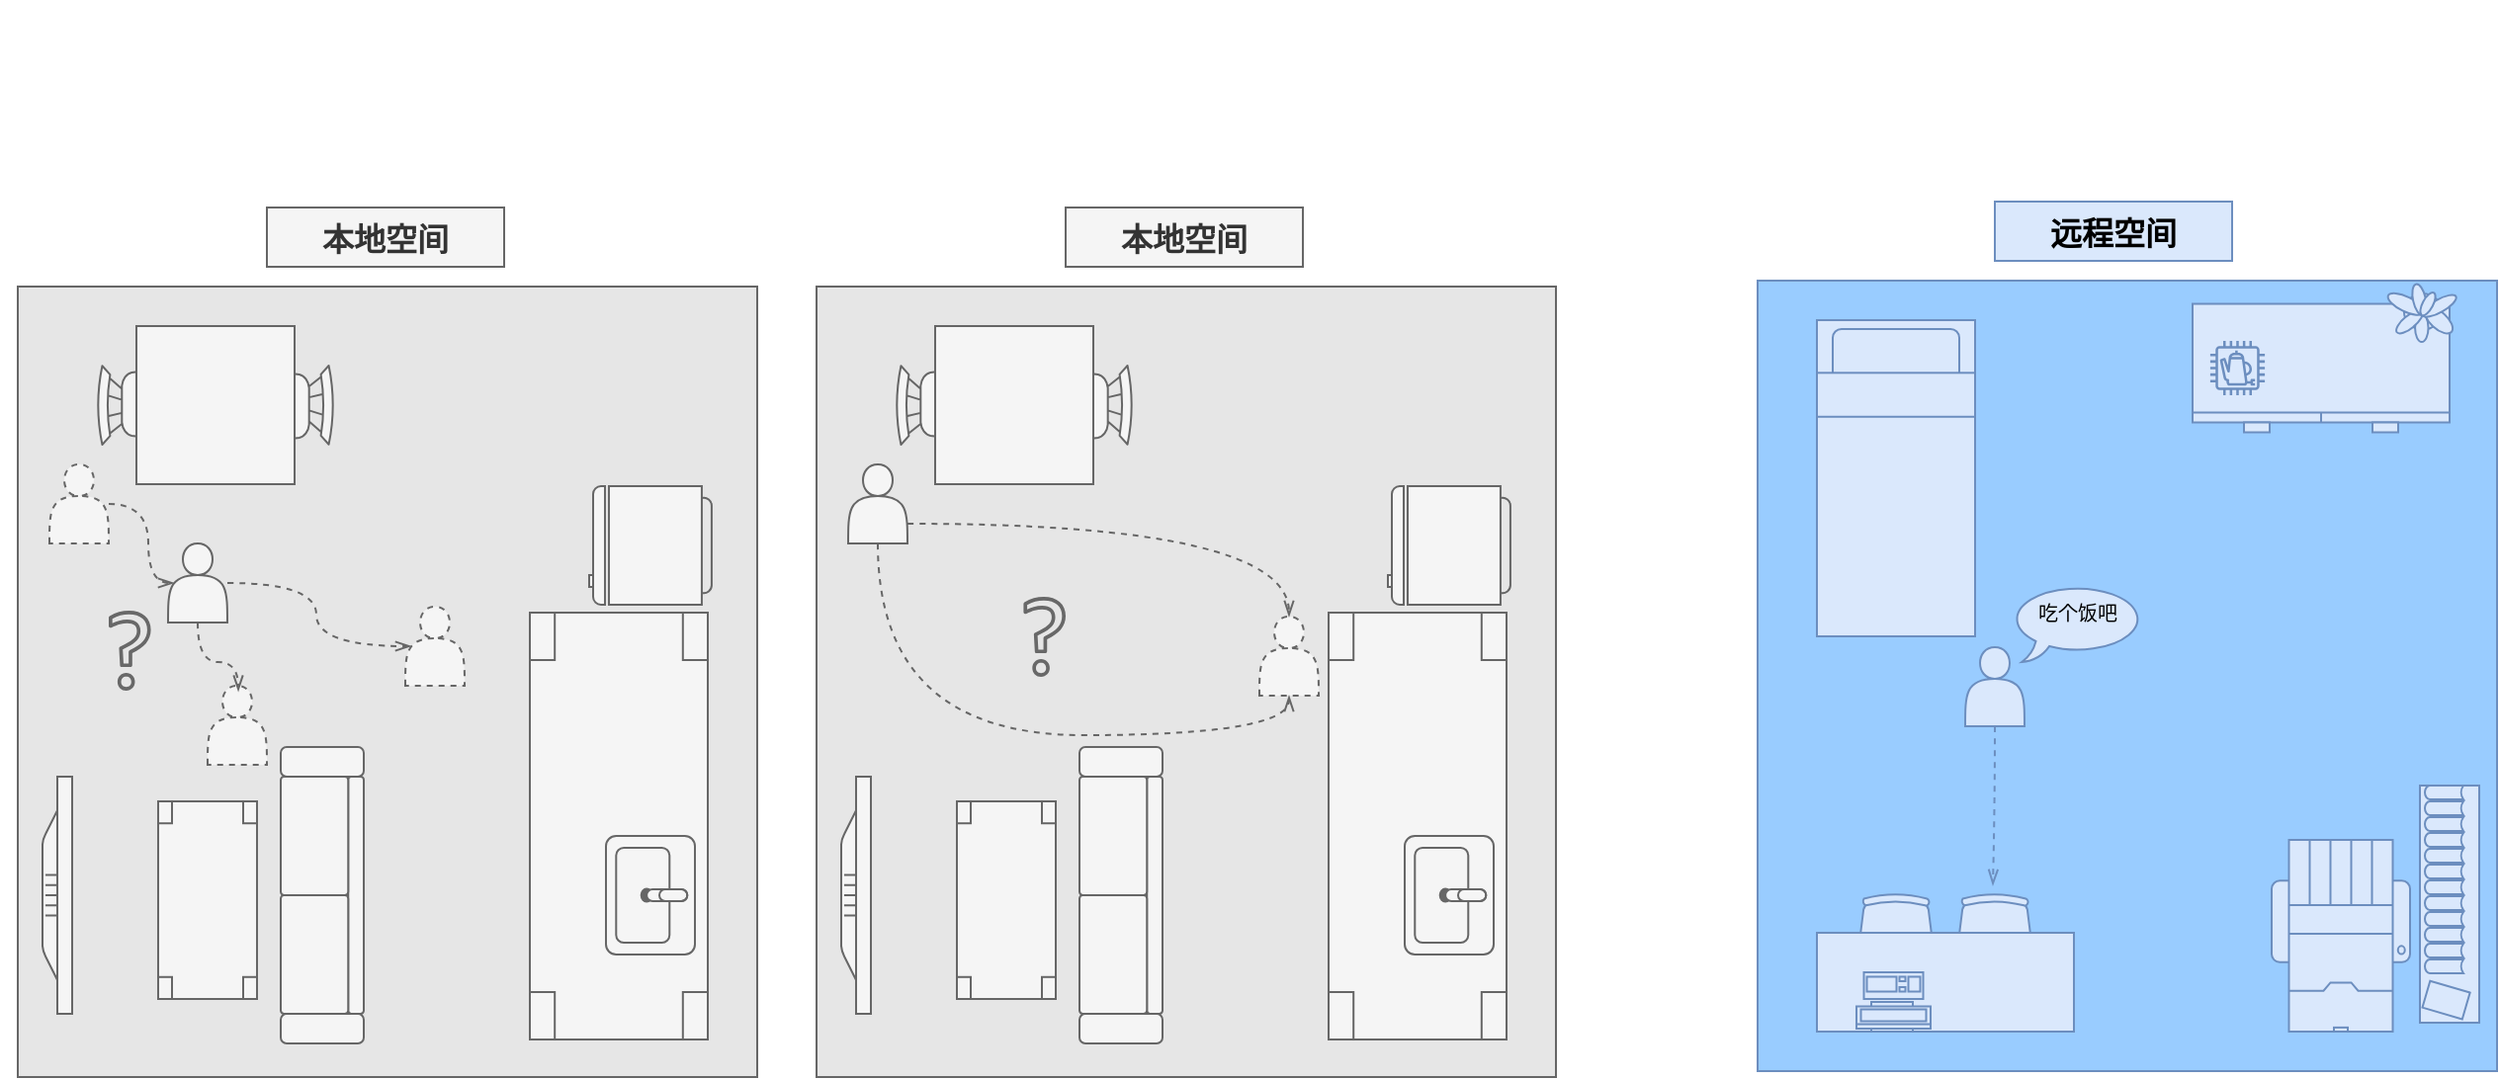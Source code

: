 <mxfile version="26.1.0">
  <diagram name="第 1 页" id="asRhSYfQ6HI6Udnyjbje">
    <mxGraphModel dx="1213" dy="815" grid="0" gridSize="10" guides="1" tooltips="1" connect="1" arrows="1" fold="1" page="1" pageScale="1" pageWidth="827" pageHeight="1169" math="0" shadow="0">
      <root>
        <mxCell id="0" />
        <mxCell id="1" parent="0" />
        <mxCell id="r4UIaw8VvWy1ddjUTdJO-48" value="" style="rounded=0;whiteSpace=wrap;html=1;pointerEvents=0;align=center;verticalAlign=top;fontFamily=Helvetica;fontSize=12;fillColor=#E6E6E6;fontColor=#333333;strokeColor=#666666;" parent="1" vertex="1">
          <mxGeometry x="64" y="200" width="374" height="400" as="geometry" />
        </mxCell>
        <mxCell id="r4UIaw8VvWy1ddjUTdJO-5" value="" style="verticalLabelPosition=bottom;html=1;verticalAlign=top;align=center;shape=mxgraph.floorplan.table;rotation=90;fillColor=#f5f5f5;fontColor=#333333;strokeColor=#666666;" parent="1" vertex="1">
          <mxGeometry x="260" y="428" width="216" height="90" as="geometry" />
        </mxCell>
        <mxCell id="r4UIaw8VvWy1ddjUTdJO-8" value="" style="shape=image;html=1;verticalAlign=top;verticalLabelPosition=bottom;labelBackgroundColor=#ffffff;imageAspect=0;aspect=fixed;image=https://cdn0.iconfinder.com/data/icons/fastfood-29/64/coffee-cup-americano-tea-break-relax-drink-128.png;fillColor=#f5f5f5;fontColor=#333333;strokeColor=#666666;" parent="1" vertex="1">
          <mxGeometry x="335" y="391" width="29" height="29" as="geometry" />
        </mxCell>
        <mxCell id="r4UIaw8VvWy1ddjUTdJO-12" value="" style="verticalLabelPosition=bottom;html=1;verticalAlign=top;align=center;shape=mxgraph.floorplan.couch;rotation=90;fillColor=#f5f5f5;fontColor=#333333;strokeColor=#666666;" parent="1" vertex="1">
          <mxGeometry x="143" y="487" width="150" height="42" as="geometry" />
        </mxCell>
        <mxCell id="r4UIaw8VvWy1ddjUTdJO-24" value="" style="verticalLabelPosition=bottom;html=1;verticalAlign=top;align=center;shape=mxgraph.floorplan.sink_22;rotation=90;fillColor=#f5f5f5;fontColor=#333333;strokeColor=#666666;" parent="1" vertex="1">
          <mxGeometry x="354" y="485.5" width="60" height="45" as="geometry" />
        </mxCell>
        <mxCell id="r4UIaw8VvWy1ddjUTdJO-25" value="" style="verticalLabelPosition=bottom;html=1;verticalAlign=top;align=center;shape=mxgraph.floorplan.flat_tv;rotation=-90;fillColor=#f5f5f5;fontColor=#333333;strokeColor=#666666;" parent="1" vertex="1">
          <mxGeometry x="24" y="500.5" width="120" height="15" as="geometry" />
        </mxCell>
        <mxCell id="r4UIaw8VvWy1ddjUTdJO-39" value="" style="group;rotation=90;" parent="1" vertex="1" connectable="0">
          <mxGeometry x="90" y="20" width="320" height="390" as="geometry" />
        </mxCell>
        <mxCell id="r4UIaw8VvWy1ddjUTdJO-36" value="" style="verticalLabelPosition=bottom;html=1;verticalAlign=top;align=center;shape=mxgraph.floorplan.chair;shadow=0;pointerEvents=0;strokeColor=#666666;fontFamily=Helvetica;fontSize=12;fontColor=#333333;fillColor=#f5f5f5;gradientColor=none;rotation=90;" parent="r4UIaw8VvWy1ddjUTdJO-39" vertex="1">
          <mxGeometry x="88" y="214" width="40" height="52" as="geometry" />
        </mxCell>
        <mxCell id="r4UIaw8VvWy1ddjUTdJO-37" value="" style="verticalLabelPosition=bottom;html=1;verticalAlign=top;align=center;shape=mxgraph.floorplan.chair;shadow=0;rotation=270;pointerEvents=0;strokeColor=#666666;fontFamily=Helvetica;fontSize=12;fontColor=#333333;fillColor=#f5f5f5;gradientColor=none;" parent="r4UIaw8VvWy1ddjUTdJO-39" vertex="1">
          <mxGeometry x="20" y="214" width="40" height="52" as="geometry" />
        </mxCell>
        <mxCell id="r4UIaw8VvWy1ddjUTdJO-38" value="" style="shape=rect;shadow=0;html=1;pointerEvents=0;strokeColor=#666666;align=center;verticalAlign=top;fontFamily=Helvetica;fontSize=12;fontColor=#333333;fillColor=#f5f5f5;gradientColor=none;rotation=90;" parent="r4UIaw8VvWy1ddjUTdJO-39" vertex="1">
          <mxGeometry x="34" y="200" width="80" height="80" as="geometry" />
        </mxCell>
        <mxCell id="r4UIaw8VvWy1ddjUTdJO-50" value="&lt;font style=&quot;font-size: 16px;&quot;&gt;&lt;b&gt;本地空间&lt;/b&gt;&lt;/font&gt;" style="rounded=0;whiteSpace=wrap;html=1;pointerEvents=0;strokeColor=#666666;align=center;verticalAlign=top;fontFamily=Helvetica;fontSize=12;fontColor=#333333;fillColor=#f5f5f5;" parent="r4UIaw8VvWy1ddjUTdJO-39" vertex="1">
          <mxGeometry x="100" y="140" width="120" height="30" as="geometry" />
        </mxCell>
        <mxCell id="r4UIaw8VvWy1ddjUTdJO-55" value="" style="shape=actor;whiteSpace=wrap;html=1;pointerEvents=0;strokeColor=#666666;align=center;verticalAlign=top;fontFamily=Helvetica;fontSize=12;fontColor=#333333;fillColor=#f5f5f5;gradientColor=none;" parent="r4UIaw8VvWy1ddjUTdJO-39" vertex="1">
          <mxGeometry x="50" y="310" width="30" height="40" as="geometry" />
        </mxCell>
        <mxCell id="r4UIaw8VvWy1ddjUTdJO-40" value="" style="verticalLabelPosition=bottom;html=1;verticalAlign=top;align=center;shape=mxgraph.floorplan.refrigerator;pointerEvents=0;strokeColor=#666666;fontFamily=Helvetica;fontSize=12;fontColor=#333333;fillColor=#f5f5f5;gradientColor=none;rotation=90;" parent="1" vertex="1">
          <mxGeometry x="354" y="300" width="60" height="62" as="geometry" />
        </mxCell>
        <mxCell id="r4UIaw8VvWy1ddjUTdJO-47" value="" style="shape=actor;whiteSpace=wrap;html=1;pointerEvents=0;strokeColor=#666666;align=center;verticalAlign=top;fontFamily=Helvetica;fontSize=12;fontColor=#333333;fillColor=#f5f5f5;gradientColor=none;dashed=1;" parent="1" vertex="1">
          <mxGeometry x="80" y="290" width="30" height="40" as="geometry" />
        </mxCell>
        <mxCell id="r4UIaw8VvWy1ddjUTdJO-65" value="" style="verticalLabelPosition=bottom;html=1;verticalAlign=top;align=center;shape=mxgraph.floorplan.table;rounded=0;pointerEvents=0;strokeColor=#666666;fontFamily=Helvetica;fontSize=12;fontColor=#333333;fillColor=#f5f5f5;rotation=90;" parent="1" vertex="1">
          <mxGeometry x="110" y="485.5" width="100" height="50" as="geometry" />
        </mxCell>
        <mxCell id="r4UIaw8VvWy1ddjUTdJO-72" value="" style="shape=actor;whiteSpace=wrap;html=1;pointerEvents=0;strokeColor=#666666;align=center;verticalAlign=top;fontFamily=Helvetica;fontSize=12;fontColor=#333333;fillColor=#f5f5f5;gradientColor=none;dashed=1;" parent="1" vertex="1">
          <mxGeometry x="260" y="362" width="30" height="40" as="geometry" />
        </mxCell>
        <mxCell id="r4UIaw8VvWy1ddjUTdJO-73" value="" style="shape=actor;whiteSpace=wrap;html=1;pointerEvents=0;strokeColor=#666666;align=center;verticalAlign=top;fontFamily=Helvetica;fontSize=12;fontColor=#333333;fillColor=#f5f5f5;gradientColor=none;dashed=1;" parent="1" vertex="1">
          <mxGeometry x="160" y="402" width="30" height="40" as="geometry" />
        </mxCell>
        <mxCell id="r4UIaw8VvWy1ddjUTdJO-74" style="edgeStyle=orthogonalEdgeStyle;rounded=0;orthogonalLoop=1;jettySize=auto;html=1;entryX=0.518;entryY=0.07;entryDx=0;entryDy=0;entryPerimeter=0;fontFamily=Helvetica;fontSize=12;fontColor=default;curved=1;fillColor=#f5f5f5;strokeColor=#666666;endArrow=openThin;endFill=0;dashed=1;" parent="1" source="r4UIaw8VvWy1ddjUTdJO-55" target="r4UIaw8VvWy1ddjUTdJO-73" edge="1">
          <mxGeometry relative="1" as="geometry" />
        </mxCell>
        <mxCell id="r4UIaw8VvWy1ddjUTdJO-76" style="edgeStyle=orthogonalEdgeStyle;rounded=0;orthogonalLoop=1;jettySize=auto;html=1;entryX=0.1;entryY=0.5;entryDx=0;entryDy=0;entryPerimeter=0;fontFamily=Helvetica;fontSize=12;fontColor=default;curved=1;fillColor=#f5f5f5;strokeColor=#666666;endArrow=openThin;endFill=0;dashed=1;" parent="1" source="r4UIaw8VvWy1ddjUTdJO-55" target="r4UIaw8VvWy1ddjUTdJO-72" edge="1">
          <mxGeometry relative="1" as="geometry" />
        </mxCell>
        <mxCell id="r4UIaw8VvWy1ddjUTdJO-60" style="edgeStyle=orthogonalEdgeStyle;rounded=0;orthogonalLoop=1;jettySize=auto;html=1;fontFamily=Helvetica;fontSize=12;fontColor=default;curved=1;endArrow=openThin;endFill=0;dashed=1;fillColor=#f5f5f5;strokeColor=#666666;entryX=0.1;entryY=0.5;entryDx=0;entryDy=0;entryPerimeter=0;" parent="1" source="r4UIaw8VvWy1ddjUTdJO-47" target="r4UIaw8VvWy1ddjUTdJO-55" edge="1">
          <mxGeometry relative="1" as="geometry" />
        </mxCell>
        <mxCell id="r4UIaw8VvWy1ddjUTdJO-77" value="" style="sketch=0;outlineConnect=0;fillColor=light-dark(#686868, #1a1a1a);strokeColor=#666666;dashed=0;verticalLabelPosition=bottom;verticalAlign=top;align=center;html=1;fontSize=12;fontStyle=0;aspect=fixed;pointerEvents=1;shape=mxgraph.aws4.question;rounded=0;fontFamily=Helvetica;fontColor=#333333;" parent="1" vertex="1">
          <mxGeometry x="110.0" y="364" width="21.29" height="40.5" as="geometry" />
        </mxCell>
        <mxCell id="k3-a3swLRpDJH1pdGPFc-1" value="" style="rounded=0;whiteSpace=wrap;html=1;pointerEvents=0;align=center;verticalAlign=top;fontFamily=Helvetica;fontSize=12;fillColor=#E6E6E6;fontColor=#333333;strokeColor=#666666;" vertex="1" parent="1">
          <mxGeometry x="468" y="200" width="374" height="400" as="geometry" />
        </mxCell>
        <mxCell id="k3-a3swLRpDJH1pdGPFc-2" value="" style="verticalLabelPosition=bottom;html=1;verticalAlign=top;align=center;shape=mxgraph.floorplan.table;rotation=90;fillColor=#f5f5f5;fontColor=#333333;strokeColor=#666666;" vertex="1" parent="1">
          <mxGeometry x="664" y="428" width="216" height="90" as="geometry" />
        </mxCell>
        <mxCell id="k3-a3swLRpDJH1pdGPFc-3" value="" style="shape=image;html=1;verticalAlign=top;verticalLabelPosition=bottom;labelBackgroundColor=#ffffff;imageAspect=0;aspect=fixed;image=https://cdn0.iconfinder.com/data/icons/fastfood-29/64/coffee-cup-americano-tea-break-relax-drink-128.png;fillColor=#f5f5f5;fontColor=#333333;strokeColor=#666666;" vertex="1" parent="1">
          <mxGeometry x="739" y="391" width="29" height="29" as="geometry" />
        </mxCell>
        <mxCell id="k3-a3swLRpDJH1pdGPFc-4" value="" style="verticalLabelPosition=bottom;html=1;verticalAlign=top;align=center;shape=mxgraph.floorplan.couch;rotation=90;fillColor=#f5f5f5;fontColor=#333333;strokeColor=#666666;" vertex="1" parent="1">
          <mxGeometry x="547" y="487" width="150" height="42" as="geometry" />
        </mxCell>
        <mxCell id="k3-a3swLRpDJH1pdGPFc-5" value="" style="verticalLabelPosition=bottom;html=1;verticalAlign=top;align=center;shape=mxgraph.floorplan.sink_22;rotation=90;fillColor=#f5f5f5;fontColor=#333333;strokeColor=#666666;" vertex="1" parent="1">
          <mxGeometry x="758" y="485.5" width="60" height="45" as="geometry" />
        </mxCell>
        <mxCell id="k3-a3swLRpDJH1pdGPFc-6" value="" style="verticalLabelPosition=bottom;html=1;verticalAlign=top;align=center;shape=mxgraph.floorplan.flat_tv;rotation=-90;fillColor=#f5f5f5;fontColor=#333333;strokeColor=#666666;" vertex="1" parent="1">
          <mxGeometry x="428" y="500.5" width="120" height="15" as="geometry" />
        </mxCell>
        <mxCell id="k3-a3swLRpDJH1pdGPFc-7" value="" style="verticalLabelPosition=bottom;html=1;verticalAlign=top;align=center;shape=mxgraph.floorplan.chair;shadow=0;pointerEvents=0;strokeColor=#666666;fontFamily=Helvetica;fontSize=12;fontColor=#333333;fillColor=#f5f5f5;gradientColor=none;rotation=90;" vertex="1" parent="1">
          <mxGeometry x="582" y="234" width="40" height="52" as="geometry" />
        </mxCell>
        <mxCell id="k3-a3swLRpDJH1pdGPFc-8" value="" style="verticalLabelPosition=bottom;html=1;verticalAlign=top;align=center;shape=mxgraph.floorplan.chair;shadow=0;rotation=270;pointerEvents=0;strokeColor=#666666;fontFamily=Helvetica;fontSize=12;fontColor=#333333;fillColor=#f5f5f5;gradientColor=none;" vertex="1" parent="1">
          <mxGeometry x="514" y="234" width="40" height="52" as="geometry" />
        </mxCell>
        <mxCell id="k3-a3swLRpDJH1pdGPFc-9" value="" style="shape=rect;shadow=0;html=1;pointerEvents=0;strokeColor=#666666;align=center;verticalAlign=top;fontFamily=Helvetica;fontSize=12;fontColor=#333333;fillColor=#f5f5f5;gradientColor=none;rotation=90;" vertex="1" parent="1">
          <mxGeometry x="528" y="220" width="80" height="80" as="geometry" />
        </mxCell>
        <mxCell id="k3-a3swLRpDJH1pdGPFc-10" value="&lt;font style=&quot;font-size: 16px;&quot;&gt;&lt;b&gt;本地空间&lt;/b&gt;&lt;/font&gt;" style="rounded=0;whiteSpace=wrap;html=1;pointerEvents=0;strokeColor=#666666;align=center;verticalAlign=top;fontFamily=Helvetica;fontSize=12;fontColor=#333333;fillColor=#f5f5f5;" vertex="1" parent="1">
          <mxGeometry x="594" y="160" width="120" height="30" as="geometry" />
        </mxCell>
        <mxCell id="k3-a3swLRpDJH1pdGPFc-12" value="" style="verticalLabelPosition=bottom;html=1;verticalAlign=top;align=center;shape=mxgraph.floorplan.refrigerator;pointerEvents=0;strokeColor=#666666;fontFamily=Helvetica;fontSize=12;fontColor=#333333;fillColor=#f5f5f5;gradientColor=none;rotation=90;" vertex="1" parent="1">
          <mxGeometry x="758" y="300" width="60" height="62" as="geometry" />
        </mxCell>
        <mxCell id="k3-a3swLRpDJH1pdGPFc-13" value="" style="shape=actor;whiteSpace=wrap;html=1;pointerEvents=0;strokeColor=#666666;align=center;verticalAlign=top;fontFamily=Helvetica;fontSize=12;fontColor=#333333;fillColor=#f5f5f5;gradientColor=none;" vertex="1" parent="1">
          <mxGeometry x="484" y="290" width="30" height="40" as="geometry" />
        </mxCell>
        <mxCell id="k3-a3swLRpDJH1pdGPFc-14" value="" style="verticalLabelPosition=bottom;html=1;verticalAlign=top;align=center;shape=mxgraph.floorplan.table;rounded=0;pointerEvents=0;strokeColor=#666666;fontFamily=Helvetica;fontSize=12;fontColor=#333333;fillColor=#f5f5f5;rotation=90;" vertex="1" parent="1">
          <mxGeometry x="514" y="485.5" width="100" height="50" as="geometry" />
        </mxCell>
        <mxCell id="k3-a3swLRpDJH1pdGPFc-15" value="" style="shape=actor;whiteSpace=wrap;html=1;pointerEvents=0;strokeColor=#666666;align=center;verticalAlign=top;fontFamily=Helvetica;fontSize=12;fontColor=#333333;fillColor=#f5f5f5;gradientColor=none;dashed=1;" vertex="1" parent="1">
          <mxGeometry x="692" y="367" width="30" height="40" as="geometry" />
        </mxCell>
        <mxCell id="k3-a3swLRpDJH1pdGPFc-18" style="edgeStyle=orthogonalEdgeStyle;rounded=0;orthogonalLoop=1;jettySize=auto;html=1;entryX=0.5;entryY=0;entryDx=0;entryDy=0;fontFamily=Helvetica;fontSize=12;fontColor=default;curved=1;fillColor=#f5f5f5;strokeColor=#666666;endArrow=openThin;endFill=0;dashed=1;exitX=1;exitY=0.75;exitDx=0;exitDy=0;" edge="1" parent="1" source="k3-a3swLRpDJH1pdGPFc-13" target="k3-a3swLRpDJH1pdGPFc-15">
          <mxGeometry relative="1" as="geometry">
            <mxPoint x="574" y="350" as="sourcePoint" />
          </mxGeometry>
        </mxCell>
        <mxCell id="k3-a3swLRpDJH1pdGPFc-20" value="" style="sketch=0;outlineConnect=0;fillColor=light-dark(#686868, #1a1a1a);strokeColor=#666666;dashed=0;verticalLabelPosition=bottom;verticalAlign=top;align=center;html=1;fontSize=12;fontStyle=0;aspect=fixed;pointerEvents=1;shape=mxgraph.aws4.question;rounded=0;fontFamily=Helvetica;fontColor=#333333;" vertex="1" parent="1">
          <mxGeometry x="572.71" y="357" width="21.29" height="40.5" as="geometry" />
        </mxCell>
        <mxCell id="k3-a3swLRpDJH1pdGPFc-21" style="edgeStyle=orthogonalEdgeStyle;rounded=0;orthogonalLoop=1;jettySize=auto;html=1;entryX=0.5;entryY=1;entryDx=0;entryDy=0;fontFamily=Helvetica;fontSize=12;fontColor=default;curved=1;fillColor=#f5f5f5;strokeColor=#666666;endArrow=openThin;endFill=0;dashed=1;exitX=0.5;exitY=1;exitDx=0;exitDy=0;" edge="1" parent="1" source="k3-a3swLRpDJH1pdGPFc-13" target="k3-a3swLRpDJH1pdGPFc-15">
          <mxGeometry relative="1" as="geometry">
            <mxPoint x="524" y="330" as="sourcePoint" />
            <mxPoint x="677" y="392" as="targetPoint" />
          </mxGeometry>
        </mxCell>
        <mxCell id="k3-a3swLRpDJH1pdGPFc-22" value="" style="rounded=0;whiteSpace=wrap;html=1;pointerEvents=0;align=center;verticalAlign=top;fontFamily=Helvetica;fontSize=12;fillColor=#99CCFF;strokeColor=#6c8ebf;" vertex="1" parent="1">
          <mxGeometry x="944" y="197" width="374" height="400" as="geometry" />
        </mxCell>
        <mxCell id="k3-a3swLRpDJH1pdGPFc-23" value="" style="verticalLabelPosition=bottom;html=1;verticalAlign=top;align=center;shape=mxgraph.floorplan.dresser;fillColor=#dae8fc;strokeColor=#6c8ebf;" vertex="1" parent="1">
          <mxGeometry x="1164" y="208.75" width="130" height="65" as="geometry" />
        </mxCell>
        <mxCell id="k3-a3swLRpDJH1pdGPFc-24" value="" style="sketch=0;outlineConnect=0;strokeColor=#6c8ebf;fillColor=#dae8fc;dashed=0;verticalLabelPosition=bottom;verticalAlign=top;align=center;html=1;fontSize=12;fontStyle=0;aspect=fixed;shape=mxgraph.aws4.resourceIcon;resIcon=mxgraph.aws4.coffee_pot;" vertex="1" parent="1">
          <mxGeometry x="1169.5" y="224" width="34.5" height="34.5" as="geometry" />
        </mxCell>
        <mxCell id="k3-a3swLRpDJH1pdGPFc-25" value="" style="verticalLabelPosition=bottom;html=1;verticalAlign=top;align=center;shape=mxgraph.floorplan.bookcase;rotation=90;fillColor=#dae8fc;strokeColor=#6c8ebf;" vertex="1" parent="1">
          <mxGeometry x="1234" y="497.5" width="120" height="30" as="geometry" />
        </mxCell>
        <mxCell id="k3-a3swLRpDJH1pdGPFc-26" value="" style="verticalLabelPosition=bottom;html=1;verticalAlign=top;align=center;shape=mxgraph.floorplan.printer;fillColor=#dae8fc;strokeColor=#6c8ebf;" vertex="1" parent="1">
          <mxGeometry x="1204" y="480" width="70" height="97" as="geometry" />
        </mxCell>
        <mxCell id="k3-a3swLRpDJH1pdGPFc-27" value="" style="verticalLabelPosition=bottom;html=1;verticalAlign=top;align=center;shape=mxgraph.floorplan.plant;fillColor=#dae8fc;strokeColor=#6c8ebf;" vertex="1" parent="1">
          <mxGeometry x="1264" y="197" width="30" height="31" as="geometry" />
        </mxCell>
        <mxCell id="k3-a3swLRpDJH1pdGPFc-28" value="" style="verticalLabelPosition=bottom;html=1;verticalAlign=top;align=center;shape=mxgraph.floorplan.bed_single;fillColor=#dae8fc;strokeColor=#6c8ebf;" vertex="1" parent="1">
          <mxGeometry x="974" y="217" width="80" height="160" as="geometry" />
        </mxCell>
        <mxCell id="k3-a3swLRpDJH1pdGPFc-29" value="" style="group" vertex="1" connectable="0" parent="1">
          <mxGeometry x="974" y="507" width="130" height="70" as="geometry" />
        </mxCell>
        <mxCell id="k3-a3swLRpDJH1pdGPFc-30" value="" style="verticalLabelPosition=bottom;html=1;verticalAlign=top;align=center;shape=mxgraph.floorplan.office_chair;shadow=0;pointerEvents=0;strokeColor=#6c8ebf;fontFamily=Helvetica;fontSize=12;fillColor=#dae8fc;" vertex="1" parent="k3-a3swLRpDJH1pdGPFc-29">
          <mxGeometry x="70" width="40" height="43" as="geometry" />
        </mxCell>
        <mxCell id="k3-a3swLRpDJH1pdGPFc-31" value="" style="verticalLabelPosition=bottom;html=1;verticalAlign=top;align=center;shape=mxgraph.floorplan.office_chair;shadow=0;pointerEvents=0;strokeColor=#6c8ebf;fontFamily=Helvetica;fontSize=12;fillColor=#dae8fc;" vertex="1" parent="k3-a3swLRpDJH1pdGPFc-29">
          <mxGeometry x="20" width="40" height="43" as="geometry" />
        </mxCell>
        <mxCell id="k3-a3swLRpDJH1pdGPFc-32" value="" style="shape=rect;shadow=0;html=1;pointerEvents=0;strokeColor=#6c8ebf;align=center;verticalAlign=top;fontFamily=Helvetica;fontSize=12;fillColor=#dae8fc;" vertex="1" parent="k3-a3swLRpDJH1pdGPFc-29">
          <mxGeometry y="20" width="130" height="50" as="geometry" />
        </mxCell>
        <mxCell id="k3-a3swLRpDJH1pdGPFc-33" value="" style="verticalLabelPosition=bottom;html=1;verticalAlign=top;align=center;shape=mxgraph.floorplan.workstation;shadow=0;flipV=1;pointerEvents=0;strokeColor=#6c8ebf;fontFamily=Helvetica;fontSize=12;fillColor=#dae8fc;" vertex="1" parent="k3-a3swLRpDJH1pdGPFc-29">
          <mxGeometry x="20" y="40" width="37.5" height="30" as="geometry" />
        </mxCell>
        <mxCell id="k3-a3swLRpDJH1pdGPFc-34" value="&lt;font style=&quot;font-size: 16px;&quot;&gt;&lt;b&gt;远程空间&lt;/b&gt;&lt;/font&gt;" style="rounded=0;whiteSpace=wrap;html=1;pointerEvents=0;strokeColor=#6c8ebf;align=center;verticalAlign=top;fontFamily=Helvetica;fontSize=12;fillColor=#dae8fc;" vertex="1" parent="1">
          <mxGeometry x="1064" y="157" width="120" height="30" as="geometry" />
        </mxCell>
        <mxCell id="k3-a3swLRpDJH1pdGPFc-35" style="edgeStyle=orthogonalEdgeStyle;rounded=0;orthogonalLoop=1;jettySize=auto;html=1;fontFamily=Helvetica;fontSize=12;fontColor=default;curved=1;fillColor=#dae8fc;strokeColor=#6c8ebf;endArrow=openThin;endFill=0;dashed=1;" edge="1" parent="1" source="k3-a3swLRpDJH1pdGPFc-36">
          <mxGeometry relative="1" as="geometry">
            <mxPoint x="1063" y="503" as="targetPoint" />
          </mxGeometry>
        </mxCell>
        <mxCell id="k3-a3swLRpDJH1pdGPFc-36" value="" style="shape=actor;whiteSpace=wrap;html=1;pointerEvents=0;strokeColor=#6c8ebf;align=center;verticalAlign=top;fontFamily=Helvetica;fontSize=12;fillColor=#dae8fc;" vertex="1" parent="1">
          <mxGeometry x="1049" y="382.5" width="30" height="40" as="geometry" />
        </mxCell>
        <mxCell id="k3-a3swLRpDJH1pdGPFc-37" value="&lt;font face=&quot;Comic Sans MS&quot; style=&quot;font-size: 10px;&quot;&gt;吃个饭吧&lt;/font&gt;" style="whiteSpace=wrap;html=1;shape=mxgraph.basic.oval_callout;rounded=0;pointerEvents=0;strokeColor=#6c8ebf;align=center;verticalAlign=top;fontFamily=Helvetica;fontSize=12;fontColor=default;fillColor=#dae8fc;" vertex="1" parent="1">
          <mxGeometry x="1072" y="351" width="68" height="39" as="geometry" />
        </mxCell>
      </root>
    </mxGraphModel>
  </diagram>
</mxfile>
